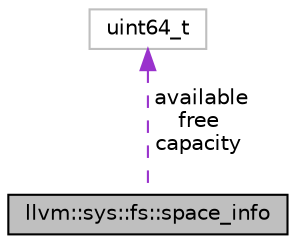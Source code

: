 digraph "llvm::sys::fs::space_info"
{
 // LATEX_PDF_SIZE
  bgcolor="transparent";
  edge [fontname="Helvetica",fontsize="10",labelfontname="Helvetica",labelfontsize="10"];
  node [fontname="Helvetica",fontsize="10",shape=record];
  Node1 [label="llvm::sys::fs::space_info",height=0.2,width=0.4,color="black", fillcolor="grey75", style="filled", fontcolor="black",tooltip="space_info - Self explanatory."];
  Node2 -> Node1 [dir="back",color="darkorchid3",fontsize="10",style="dashed",label=" available\nfree\ncapacity" ,fontname="Helvetica"];
  Node2 [label="uint64_t",height=0.2,width=0.4,color="grey75",tooltip=" "];
}
